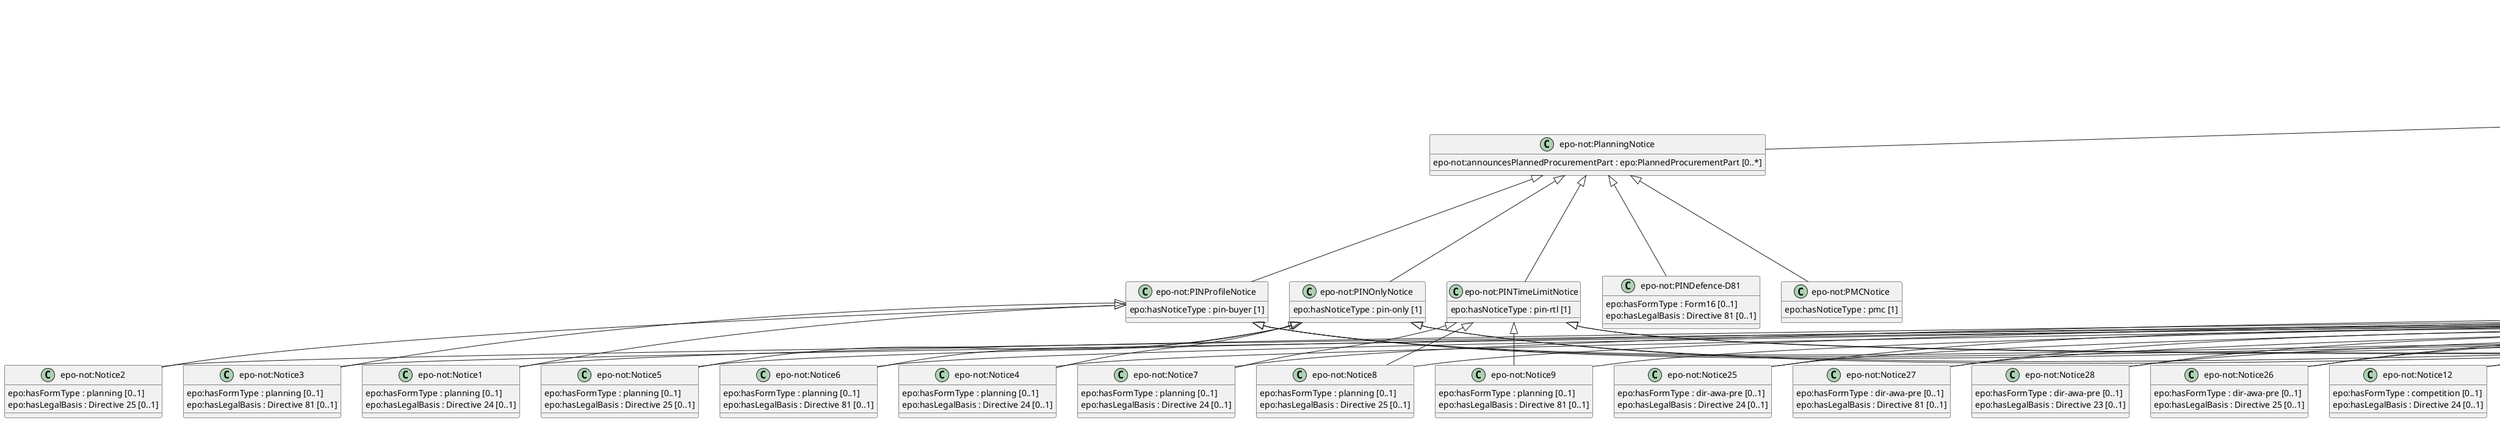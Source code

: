 
@startuml
class "epo-not:VoluntaryEx-AnteTransparencyNotice" {
  epo:hasNoticeType : veat [1]
}
class "epo-not:PIN-CFCStandardNotice" {
  epo:hasNoticeType : pin-cfc-standard [1]
}
class "epo-not:PIN-CFCSocialNotice" {
  epo:hasNoticeType : pin-cfc-social [1]
}
class "epo-not:QSNotice" {
  epo:hasNoticeType : qu-sy [1]
}
class "epo-not:CNStandardNotice" {
  epo:hasNoticeType : cn-standard [1]
}
class "epo-not:CNSocialNotice" {
  epo:hasNoticeType : cn-social [1]
}
class "epo-not:DesignContestNotice" {
  epo:hasNoticeType : cn-desg [1]
}
class "epo-not:CANStandardNotice" {
  epo:hasNoticeType : can-standard [1]
}
class "epo-not:PlanningNotice" {
  epo-not:announcesPlannedProcurementPart : epo:PlannedProcurementPart [0..*]
}
class "epo-not:CompetitionNotice" {
  epo-not:announcesLot : epo:Lot [1..*]
  epo-not:announcesLotGroup : epo:LotGroup [0..*]
  epo-not:announcesProcedure : epo:Procedure [1]
  epo-not:announcesRole : epo:AgentInRole [1..*]
}
class "epo-not:DirectAwardPrenotificationNotice" {
  epo-not:announcesProcedure : epo:Procedure [1]
}
class "epo-not:ResultNotice" {
  epo-not:announcesContract : epo:Contract [0..1]
  epo-not:announcesLotAwardOutcome : epo:LotAwardOutcome [0..*]
  epo-not:announcesLotGroupAwardInformation : epo:LotGroupAwardInformation [0..*]
  epo-not:announcesNonPublishedElement : epo:PublicationProvision [0..*]
  epo-not:announcesNoticeAwardInformation : epo:NoticeAwardInformation [0..1]
  epo-not:announcesRole : epo:AgentInRole [0..*]
  epo-not:announcesTender : epo:Tender [0..*]
  epo-not:refersToLot : epo:Lot [1..*]
  epo-not:refersToLotGroup : epo:LotGroup [0..*]
  epo-not:refersToProcedureTerm : epo:ProcedureTerm [0..1]
  epo-not:refersToReviewTerm : epo:ReviewTerm [0..1]
  epo-not:refersToRole : epo:AgentInRole [1..*]
}
class "epo-not:ContractModificationNotice" {
  epo-not:refersToContractToBeModified : epo:Contract [1]
  epo:hasNoticeType : can-modif [1]
}
class "epo-not:CompletionNotice" {

}
class "epo-not:PINProfileNotice" {
  epo:hasNoticeType : pin-buyer [1]
}
class "epo-not:PINOnlyNotice" {
  epo:hasNoticeType : pin-only [1]
}
class "epo-not:PINTimeLimitNotice" {
  epo:hasNoticeType : pin-rtl [1]
}
class "epo-not:CANSocialNotice" {
  epo:hasNoticeType : can-social [1]
}
class "epo-not:DesignContestResultNotice" {
  epo:hasNoticeType : can-desg [1]
}
class "epo-not:Notice10" {
  epo:hasFormType : competition [0..1]
  epo:hasLegalBasis : Directive 24 [0..1]
}
class "epo-not:Notice25" {
  epo:hasFormType : dir-awa-pre [0..1]
  epo:hasLegalBasis : Directive 24 [0..1]
}
class "epo-not:Notice27" {
  epo:hasFormType : dir-awa-pre [0..1]
  epo:hasLegalBasis : Directive 81 [0..1]
}
class "epo-not:Notice28" {
  epo:hasFormType : dir-awa-pre [0..1]
  epo:hasLegalBasis : Directive 23 [0..1]
}
class "epo-not:Notice29" {
  epo:hasFormType : result [0..1]
  epo:hasLegalBasis : Directive 24 [0..1]
}
class "epo-not:Notice30" {
  epo:hasFormType : result [0..1]
  epo:hasLegalBasis : Directive 25 [0..1]
}
class "epo-not:Notice31" {
  epo:hasFormType : result [0..1]
  epo:hasLegalBasis : Directive 81 [0..1]
}
class "epo-not:Notice32" {
  epo:hasFormType : result [0..1]
  epo:hasLegalBasis : Directive 23 [0..1]
}
class "epo-not:Notice33" {
  epo:hasFormType : result [0..1]
  epo:hasLegalBasis : Directive 24 [0..1]
}
class "epo-not:Notice34" {
  epo:hasFormType : result [0..1]
  epo:hasLegalBasis : Directive 25 [0..1]
}
class "epo-not:Notice35" {
  epo:hasFormType : result [0..1]
  epo:hasLegalBasis : Directive 23 [0..1]
}
class "epo-not:Notice36" {
  epo:hasFormType : result [0..1]
  epo:hasLegalBasis : Directive 24 [0..1]
}
class "epo-not:Notice37" {
  epo:hasFormType : result [0..1]
  epo:hasLegalBasis : Directive 25 [0..1]
}
class "epo-not:Notice12" {
  epo:hasFormType : competition [0..1]
  epo:hasLegalBasis : Directive 24 [0..1]
}
class "epo-not:Notice13" {
  epo:hasFormType : competition [0..1]
  epo:hasLegalBasis : Directive 25 [0..1]
}
class "epo-not:Notice14" {
  epo:hasFormType : competition [0..1]
  epo:hasLegalBasis : Directive 23 [0..1]
}
class "epo-not:Notice15" {
  epo:hasFormType : competition [0..1]
  epo:hasLegalBasis : Directive 25 [0..1]
}
class "epo-not:Notice16" {
  epo:hasFormType : competition [0..1]
  epo:hasLegalBasis : Directive 24 [0..1]
}
class "epo-not:Notice17" {
  epo:hasFormType : competition [0..1]
  epo:hasLegalBasis : Directive 25 [0..1]
}
class "epo-not:Notice18" {
  epo:hasFormType : competition [0..1]
  epo:hasLegalBasis : Directive 81 [0..1]
}
class "epo-not:Notice19" {
  epo:hasFormType : competition [0..1]
  epo:hasLegalBasis : Directive 23 [0..1]
}
class "epo-not:Notice20" {
  epo:hasFormType : competition [0..1]
  epo:hasLegalBasis : Directive 24 [0..1]
}
class "epo-not:Notice21" {
  epo:hasFormType : competition [0..1]
  epo:hasLegalBasis : Directive 25 [0..1]
}
class "epo-not:Notice22" {
  epo:hasFormType : competition [0..1]
  epo:hasLegalBasis : Directive 81 [0..1]
}
class "epo-not:Notice23" {
  epo:hasFormType : competition [0..1]
  epo:hasLegalBasis : Directive 24 [0..1]
}
class "epo-not:Notice24" {
  epo:hasFormType : competition [0..1]
  epo:hasLegalBasis : Directive 25 [0..1]
}
class "epo-not:Notice38" {
  epo:hasFormType : cont-modif [0..1]
  epo:hasLegalBasis : Directive 24 [0..1]
}
class "epo-not:Notice39" {
  epo:hasFormType : cont-modif [0..1]
  epo:hasLegalBasis : Directive 25 [0..1]
}
class "epo-not:Notice40" {
  epo:hasFormType : cont-modif [0..1]
  epo:hasLegalBasis : Directive 23 [0..1]
}
class "epo-not:Notice1" {
  epo:hasFormType : planning [0..1]
  epo:hasLegalBasis : Directive 24 [0..1]
}
class "epo-not:Notice2" {
  epo:hasFormType : planning [0..1]
  epo:hasLegalBasis : Directive 25 [0..1]
}
class "epo-not:Notice3" {
  epo:hasFormType : planning [0..1]
  epo:hasLegalBasis : Directive 81 [0..1]
}
class "epo-not:Notice4" {
  epo:hasFormType : planning [0..1]
  epo:hasLegalBasis : Directive 24 [0..1]
}
class "epo-not:Notice5" {
  epo:hasFormType : planning [0..1]
  epo:hasLegalBasis : Directive 25 [0..1]
}
class "epo-not:Notice6" {
  epo:hasFormType : planning [0..1]
  epo:hasLegalBasis : Directive 81 [0..1]
}
class "epo-not:Notice7" {
  epo:hasFormType : planning [0..1]
  epo:hasLegalBasis : Directive 24 [0..1]
}
class "epo-not:Notice8" {
  epo:hasFormType : planning [0..1]
  epo:hasLegalBasis : Directive 25 [0..1]
}
class "epo-not:Notice9" {
  epo:hasFormType : planning [0..1]
  epo:hasLegalBasis : Directive 81 [0..1]
}
class "epo-not:VEAT-D24" {
  epo:hasFormType : Form15 [0..1]
  epo:hasLegalBasis : Directive 24 [0..1]
}
class "epo-not:Modification-D24" {
  epo-not:hasLegalBasis : Directive 24 [0..1]
  epo:hasFormType : Form20 [0..1]
}
class "epo-not:SocialAndOtherSpecificServices-D24" {
  epo:hasFormType : Form21 [0..1]
  epo:hasLegalBasis : Directive 24 [0..1]
}
class "epo-not:PINOnly-D25" {
  epo:hasFormType : Form4 [0..1]
  epo:hasLegalBasis : Directive 25 [0..1]
}
class "epo-not:CNSocial-D25" {
  epo:hasFormType : Form5 [0..1]
  epo:hasLegalBasis : Directive 25 [0..1]
}
class "epo-not:CANSocial-D25" {
  epo:hasFormType : Form6 [0..1]
  epo:hasLegalBasis : Directive 25 [0..1]
}
class "epo-not:QS-D25" {
  epo:hasFormType : Form7 [0..1]
  epo:hasLegalBasis : Directive 25 [0..1]
}
class "epo-not:PINProfile-D25" {
  epo:hasFormType : Form8 [0..1]
  epo:hasLegalBasis : Directive 25 [0..1]
}
class "epo-not:DesignContest-D25" {
  epo:hasFormType : Form12 [0..1]
  epo:hasLegalBasis : Directive 25 [0..1]
}
class "epo-not:DesignContestResult-D25" {
  epo:hasFormType : Form13 [0..1]
  epo:hasLegalBasis : Directive 25 [0..1]
}
class "epo-not:VEAT-D25" {
  epo:hasFormType : Form15 [0..1]
  epo:hasLegalBasis : Directive 25 [0..1]
}
class "epo-not:eFormsNotice" {
  epo:hasImplementingRegulation : (EU) 2019/1780 [0..1]
}
class "epo-not:Notice11" {
  epo:hasFormType : competition [0..1]
  epo:hasLegalBasis : Directive 25 [0..1]
}
class "epo-not:Modification-D25" {
  epo:hasFormType : Form20 [0..1]
  epo:hasLegalBasis : Directive 25 [0..1]
}
class "epo-not:PIN-CFCSocialNotice-D25" {
  epo:hasFormType : Form22 [0..1]
  epo:hasLegalBasis : Directive 25 [0..1]
}
class "epo-not:PIN-RTL-D24" {
  epo:hasFormType : Form1 [0..1]
  epo:hasLegalBasis : Directive 24 [0..1]
}
class "epo-not:PIN-CFCStandard-D24" {
  epo:hasFormType : Form1 [0..1]
  epo:hasLegalBasis : Directive 24 [0..1]
}
class "epo-not:PIN-RTL-D25" {
  epo:hasFormType : Form4 [0..1]
  epo:hasLegalBasis : Directive 25 [0..1]
}
class "epo-not:PIN-CFCSocial-D25" {
  epo:hasFormType : Form4 [0..1]
  epo:hasLegalBasis : Directive 25 [0..1]
}
class "epo-not:VEAT-D23" {
  epo:hasFormType : Form15 [0..1]
  epo:hasLegalBasis : Directive 23 [0..1]
}
class "epo-not:Modification-D23" {
  epo:hasFormType : Form20 [0..1]
  epo:hasLegalBasis : Directive 23 [0..1]
}
class "epo-not:SocialAndOtherSpecificServices-D23" {
  epo:hasFormType : Form23 [0..1]
  epo:hasLegalBasis : Directive 23 [0..1]
}
class "epo-not:ConcessionNotice-D23" {
  epo:hasFormType : Form24 [0..1]
  epo:hasLegalBasis : Directive 23 [0..1]
}
class "epo-not:ConcessionAwardNotice-D23" {
  epo:hasFormType : Form25 [0..1]
  epo:hasLegalBasis : Directive 23 [0..1]
}
class "epo-not:PINOnly-D24" {
  epo:hasFormType : Form1 [0..1]
  epo:hasLegalBasis : Directive 24 [0..1]
}
class "epo-not:CNStandard-D24" {
  epo:hasFormType : Form2 [0..1]
  epo:hasLegalBasis : Directive 24 [0..1]
}
class "epo-not:CANStandard-D24" {
  epo:hasFormType : Form3 [0..1]
  epo:hasLegalBasis : Directive 24 [0..1]
}
class "epo-not:PINProfile-D24" {
  epo:hasFormType : Form8 [0..1]
  epo:hasLegalBasis : Directive 24 [0..1]
}
class "epo-not:DesignContest-D24" {
  epo:hasFormType : Form12 [0..1]
  epo:hasLegalBasis : Directive 24 [0..1]
}
class "epo-not:DesignContestResult-D24" {
  epo:hasFormType : Form13 [0..1]
  epo:hasLegalBasis : Directive 24 [0..1]
}
class "epo-not:PINProfile-D81" {
  epo:hasFormType : Form8 [0..1]
  epo:hasLegalBasis : Directive 81 [0..1]
}
class "epo-not:VEAT-D81" {
  epo:hasFormType : Form15 [0..1]
  epo:hasLegalBasis : Directive 81 [0..1]
}
class "epo-not:PINDefence-D81" {
  epo:hasFormType : Form16 [0..1]
  epo:hasLegalBasis : Directive 81 [0..1]
}
class "epo-not:CNDefence-D81" {
  epo:hasFormType : Form17 [0..1]
  epo:hasLegalBasis : Directive 81 [0..1]
}
class "epo-not:CANDefence-D81 " {
  epo:hasFormType : Form18 [0..1]
  epo:hasLegalBasis : Directive 81 [0..1]
}
class "epo-not:Subcontract-D81" {
  epo:hasFormType : Form19 [0..1]
  epo:hasLegalBasis : Directive 81 [0..1]
}
class "epo-not:StandardFormsNotice" {
  epo:hasImplementingRegulation : (EU) 2015/1986 [0..1]
}
class "epo-not:PMCNotice" {
  epo:hasNoticeType : pmc [1]
}
class "epo-not:SubcontractNotice" {
  epo:hasNoticeType : subco [1]
}
class "epo-not:Notice26" {
  epo:hasFormType : dir-awa-pre [0..1]
  epo:hasLegalBasis : Directive 25 [0..1]
}
class "epo-not:QSNotice-D25" {
  epo:hasFormType : Form22 [0..1]
  epo:hasLegalBasis : Directive 25 [0..1]
}
class "epo-not:CNSocialNotice-D25" {
  epo:hasFormType : Form22 [0..1]
  epo:hasLegalBasis : Directive 25 [0..1]
}
class "epo-not:CANSocialNotice-D25" {
  epo:hasFormType : Form22 [0..1]
  epo:hasLegalBasis : Directive 25 [0..1]
}
"epo-not:CANSocialNotice" <|-- "epo-not:CANSocial-D25"
"epo-not:CANSocialNotice" <|-- "epo-not:CANSocialNotice-D25"
"epo-not:CANSocialNotice" <|-- "epo-not:Notice33"
"epo-not:CANSocialNotice" <|-- "epo-not:Notice34"
"epo-not:CANSocialNotice" <|-- "epo-not:Notice35"
"epo-not:CANStandardNotice" <|-- "epo-not:CANStandard-D24"
"epo-not:CANStandardNotice" <|-- "epo-not:Notice29"
"epo-not:CANStandardNotice" <|-- "epo-not:Notice30"
"epo-not:CANStandardNotice" <|-- "epo-not:Notice31"
"epo-not:CANStandardNotice" <|-- "epo-not:Notice32"
"epo-not:CNSocialNotice" <|-- "epo-not:CNSocial-D25"
"epo-not:CNSocialNotice" <|-- "epo-not:CNSocialNotice-D25"
"epo-not:CNSocialNotice" <|-- "epo-not:Notice20"
"epo-not:CNSocialNotice" <|-- "epo-not:Notice21"
"epo-not:CNStandardNotice" <|-- "epo-not:CNStandard-D24"
"epo-not:CNStandardNotice" <|-- "epo-not:Notice16"
"epo-not:CNStandardNotice" <|-- "epo-not:Notice17"
"epo-not:CNStandardNotice" <|-- "epo-not:Notice18"
"epo-not:CNStandardNotice" <|-- "epo-not:Notice19"
"epo-not:CompetitionNotice" <|-- "epo-not:CNSocialNotice"
"epo-not:CompetitionNotice" <|-- "epo-not:CNStandardNotice"
"epo-not:CompetitionNotice" <|-- "epo-not:DesignContestNotice"
"epo-not:CompetitionNotice" <|-- "epo-not:PIN-CFCSocialNotice"
"epo-not:CompetitionNotice" <|-- "epo-not:PIN-CFCStandardNotice"
"epo-not:CompetitionNotice" <|-- "epo-not:QSNotice"
"epo-not:CompetitionNotice" <|-- "epo-not:SubcontractNotice"
"epo-not:ContractModificationNotice" <|-- "epo-not:Modification-D23"
"epo-not:ContractModificationNotice" <|-- "epo-not:Modification-D24"
"epo-not:ContractModificationNotice" <|-- "epo-not:Modification-D25"
"epo-not:ContractModificationNotice" <|-- "epo-not:Notice38"
"epo-not:ContractModificationNotice" <|-- "epo-not:Notice39"
"epo-not:ContractModificationNotice" <|-- "epo-not:Notice40"
"epo-not:DesignContestNotice" <|-- "epo-not:DesignContest-D24"
"epo-not:DesignContestNotice" <|-- "epo-not:DesignContest-D25"
"epo-not:DesignContestNotice" <|-- "epo-not:Notice23"
"epo-not:DesignContestNotice" <|-- "epo-not:Notice24"
"epo-not:DesignContestResultNotice" <|-- "epo-not:DesignContestResult-D24"
"epo-not:DesignContestResultNotice" <|-- "epo-not:DesignContestResult-D25"
"epo-not:DesignContestResultNotice" <|-- "epo-not:Notice36"
"epo-not:DesignContestResultNotice" <|-- "epo-not:Notice37"
"epo-not:DirectAwardPrenotificationNotice" <|-- "epo-not:VoluntaryEx-AnteTransparencyNotice"
"epo-not:PIN-CFCSocialNotice" <|-- "epo-not:Notice12"
"epo-not:PIN-CFCSocialNotice" <|-- "epo-not:Notice13"
"epo-not:PIN-CFCSocialNotice" <|-- "epo-not:Notice14"
"epo-not:PIN-CFCSocialNotice" <|-- "epo-not:PIN-CFCSocial-D25"
"epo-not:PIN-CFCSocialNotice" <|-- "epo-not:PIN-CFCSocialNotice-D25"
"epo-not:PIN-CFCStandardNotice" <|-- "epo-not:Notice10"
"epo-not:PIN-CFCStandardNotice" <|-- "epo-not:Notice11"
"epo-not:PIN-CFCStandardNotice" <|-- "epo-not:PIN-CFCStandard-D24"
"epo-not:PINOnlyNotice" <|-- "epo-not:Notice4"
"epo-not:PINOnlyNotice" <|-- "epo-not:Notice5"
"epo-not:PINOnlyNotice" <|-- "epo-not:Notice6"
"epo-not:PINOnlyNotice" <|-- "epo-not:PINOnly-D24"
"epo-not:PINOnlyNotice" <|-- "epo-not:PINOnly-D25"
"epo-not:PINProfileNotice" <|-- "epo-not:Notice1"
"epo-not:PINProfileNotice" <|-- "epo-not:Notice2"
"epo-not:PINProfileNotice" <|-- "epo-not:Notice3"
"epo-not:PINProfileNotice" <|-- "epo-not:PINProfile-D24"
"epo-not:PINProfileNotice" <|-- "epo-not:PINProfile-D25"
"epo-not:PINProfileNotice" <|-- "epo-not:PINProfile-D81"
"epo-not:PINTimeLimitNotice" <|-- "epo-not:Notice7"
"epo-not:PINTimeLimitNotice" <|-- "epo-not:Notice8"
"epo-not:PINTimeLimitNotice" <|-- "epo-not:Notice9"
"epo-not:PINTimeLimitNotice" <|-- "epo-not:PIN-RTL-D24"
"epo-not:PINTimeLimitNotice" <|-- "epo-not:PIN-RTL-D25"
"epo-not:PlanningNotice" <|-- "epo-not:PINDefence-D81"
"epo-not:PlanningNotice" <|-- "epo-not:PINOnlyNotice"
"epo-not:PlanningNotice" <|-- "epo-not:PINProfileNotice"
"epo-not:PlanningNotice" <|-- "epo-not:PINTimeLimitNotice"
"epo-not:PlanningNotice" <|-- "epo-not:PMCNotice"
"epo-not:QSNotice" <|-- "epo-not:Notice15"
"epo-not:QSNotice" <|-- "epo-not:QS-D25"
"epo-not:QSNotice" <|-- "epo-not:QSNotice-D25"
"epo-not:ResultNotice" <|-- "epo-not:CANDefence-D81 "
"epo-not:ResultNotice" <|-- "epo-not:CANSocialNotice"
"epo-not:ResultNotice" <|-- "epo-not:CANStandardNotice"
"epo-not:ResultNotice" <|-- "epo-not:DesignContestResultNotice"
"epo-not:StandardFormsNotice" <|-- "epo-not:CANDefence-D81 "
"epo-not:StandardFormsNotice" <|-- "epo-not:CANSocial-D25"
"epo-not:StandardFormsNotice" <|-- "epo-not:CANSocialNotice-D25"
"epo-not:StandardFormsNotice" <|-- "epo-not:CANStandard-D24"
"epo-not:StandardFormsNotice" <|-- "epo-not:CNDefence-D81"
"epo-not:StandardFormsNotice" <|-- "epo-not:CNSocial-D25"
"epo-not:StandardFormsNotice" <|-- "epo-not:CNSocialNotice-D25"
"epo-not:StandardFormsNotice" <|-- "epo-not:CNStandard-D24"
"epo-not:StandardFormsNotice" <|-- "epo-not:ConcessionAwardNotice-D23"
"epo-not:StandardFormsNotice" <|-- "epo-not:ConcessionNotice-D23"
"epo-not:StandardFormsNotice" <|-- "epo-not:DesignContest-D24"
"epo-not:StandardFormsNotice" <|-- "epo-not:DesignContest-D25"
"epo-not:StandardFormsNotice" <|-- "epo-not:DesignContestResult-D24"
"epo-not:StandardFormsNotice" <|-- "epo-not:DesignContestResult-D25"
"epo-not:StandardFormsNotice" <|-- "epo-not:Modification-D23"
"epo-not:StandardFormsNotice" <|-- "epo-not:Modification-D24"
"epo-not:StandardFormsNotice" <|-- "epo-not:Modification-D25"
"epo-not:StandardFormsNotice" <|-- "epo-not:PIN-CFCSocial-D25"
"epo-not:StandardFormsNotice" <|-- "epo-not:PIN-CFCSocialNotice-D25"
"epo-not:StandardFormsNotice" <|-- "epo-not:PIN-CFCStandard-D24"
"epo-not:StandardFormsNotice" <|-- "epo-not:PIN-RTL-D24"
"epo-not:StandardFormsNotice" <|-- "epo-not:PIN-RTL-D25"
"epo-not:StandardFormsNotice" <|-- "epo-not:PINOnly-D24"
"epo-not:StandardFormsNotice" <|-- "epo-not:PINOnly-D25"
"epo-not:StandardFormsNotice" <|-- "epo-not:PINProfile-D24"
"epo-not:StandardFormsNotice" <|-- "epo-not:PINProfile-D25"
"epo-not:StandardFormsNotice" <|-- "epo-not:PINProfile-D81"
"epo-not:StandardFormsNotice" <|-- "epo-not:QS-D25"
"epo-not:StandardFormsNotice" <|-- "epo-not:QSNotice-D25"
"epo-not:StandardFormsNotice" <|-- "epo-not:SocialAndOtherSpecificServices-D23"
"epo-not:StandardFormsNotice" <|-- "epo-not:SocialAndOtherSpecificServices-D24"
"epo-not:StandardFormsNotice" <|-- "epo-not:Subcontract-D81"
"epo-not:StandardFormsNotice" <|-- "epo-not:VEAT-D23"
"epo-not:StandardFormsNotice" <|-- "epo-not:VEAT-D24"
"epo-not:StandardFormsNotice" <|-- "epo-not:VEAT-D25"
"epo-not:StandardFormsNotice" <|-- "epo-not:VEAT-D81"
"epo-not:SubcontractNotice" <|-- "epo-not:Notice22"
"epo-not:SubcontractNotice" <|-- "epo-not:Subcontract-D81"
"epo-not:VoluntaryEx-AnteTransparencyNotice" <|-- "epo-not:Notice25"
"epo-not:VoluntaryEx-AnteTransparencyNotice" <|-- "epo-not:Notice26"
"epo-not:VoluntaryEx-AnteTransparencyNotice" <|-- "epo-not:Notice27"
"epo-not:VoluntaryEx-AnteTransparencyNotice" <|-- "epo-not:Notice28"
"epo-not:VoluntaryEx-AnteTransparencyNotice" <|-- "epo-not:VEAT-D23"
"epo-not:VoluntaryEx-AnteTransparencyNotice" <|-- "epo-not:VEAT-D24"
"epo-not:VoluntaryEx-AnteTransparencyNotice" <|-- "epo-not:VEAT-D25"
"epo-not:VoluntaryEx-AnteTransparencyNotice" <|-- "epo-not:VEAT-D81"
"epo-not:eFormsNotice" <|-- "epo-not:Notice1"
"epo-not:eFormsNotice" <|-- "epo-not:Notice10"
"epo-not:eFormsNotice" <|-- "epo-not:Notice11"
"epo-not:eFormsNotice" <|-- "epo-not:Notice12"
"epo-not:eFormsNotice" <|-- "epo-not:Notice13"
"epo-not:eFormsNotice" <|-- "epo-not:Notice14"
"epo-not:eFormsNotice" <|-- "epo-not:Notice15"
"epo-not:eFormsNotice" <|-- "epo-not:Notice16"
"epo-not:eFormsNotice" <|-- "epo-not:Notice17"
"epo-not:eFormsNotice" <|-- "epo-not:Notice18"
"epo-not:eFormsNotice" <|-- "epo-not:Notice19"
"epo-not:eFormsNotice" <|-- "epo-not:Notice2"
"epo-not:eFormsNotice" <|-- "epo-not:Notice20"
"epo-not:eFormsNotice" <|-- "epo-not:Notice21"
"epo-not:eFormsNotice" <|-- "epo-not:Notice22"
"epo-not:eFormsNotice" <|-- "epo-not:Notice23"
"epo-not:eFormsNotice" <|-- "epo-not:Notice24"
"epo-not:eFormsNotice" <|-- "epo-not:Notice25"
"epo-not:eFormsNotice" <|-- "epo-not:Notice26"
"epo-not:eFormsNotice" <|-- "epo-not:Notice27"
"epo-not:eFormsNotice" <|-- "epo-not:Notice28"
"epo-not:eFormsNotice" <|-- "epo-not:Notice29"
"epo-not:eFormsNotice" <|-- "epo-not:Notice3"
"epo-not:eFormsNotice" <|-- "epo-not:Notice30"
"epo-not:eFormsNotice" <|-- "epo-not:Notice31"
"epo-not:eFormsNotice" <|-- "epo-not:Notice32"
"epo-not:eFormsNotice" <|-- "epo-not:Notice33"
"epo-not:eFormsNotice" <|-- "epo-not:Notice34"
"epo-not:eFormsNotice" <|-- "epo-not:Notice35"
"epo-not:eFormsNotice" <|-- "epo-not:Notice36"
"epo-not:eFormsNotice" <|-- "epo-not:Notice37"
"epo-not:eFormsNotice" <|-- "epo-not:Notice38"
"epo-not:eFormsNotice" <|-- "epo-not:Notice39"
"epo-not:eFormsNotice" <|-- "epo-not:Notice4"
"epo-not:eFormsNotice" <|-- "epo-not:Notice40"
"epo-not:eFormsNotice" <|-- "epo-not:Notice5"
"epo-not:eFormsNotice" <|-- "epo-not:Notice6"
"epo-not:eFormsNotice" <|-- "epo-not:Notice7"
"epo-not:eFormsNotice" <|-- "epo-not:Notice8"
"epo-not:eFormsNotice" <|-- "epo-not:Notice9"
"epo:Notice" <|-- "epo-not:CompetitionNotice"
"epo:Notice" <|-- "epo-not:CompletionNotice"
"epo:Notice" <|-- "epo-not:ContractModificationNotice"
"epo:Notice" <|-- "epo-not:DirectAwardPrenotificationNotice"
"epo:Notice" <|-- "epo-not:PlanningNotice"
"epo:Notice" <|-- "epo-not:ResultNotice"
@enduml
